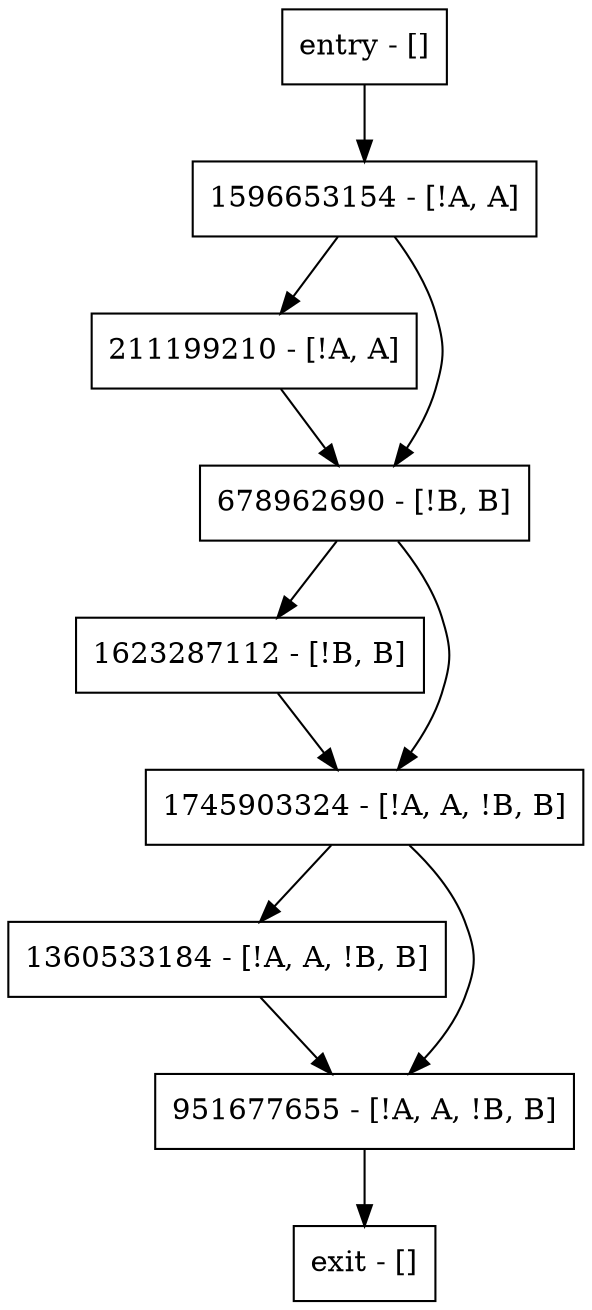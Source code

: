 digraph main {
node [shape=record];
1623287112 [label="1623287112 - [!B, B]"];
entry [label="entry - []"];
exit [label="exit - []"];
211199210 [label="211199210 - [!A, A]"];
1360533184 [label="1360533184 - [!A, A, !B, B]"];
951677655 [label="951677655 - [!A, A, !B, B]"];
1596653154 [label="1596653154 - [!A, A]"];
1745903324 [label="1745903324 - [!A, A, !B, B]"];
678962690 [label="678962690 - [!B, B]"];
entry;
exit;
1623287112 -> 1745903324;
entry -> 1596653154;
211199210 -> 678962690;
1360533184 -> 951677655;
951677655 -> exit;
1596653154 -> 211199210;
1596653154 -> 678962690;
1745903324 -> 1360533184;
1745903324 -> 951677655;
678962690 -> 1623287112;
678962690 -> 1745903324;
}
